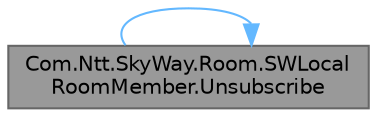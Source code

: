 digraph "Com.Ntt.SkyWay.Room.SWLocalRoomMember.Unsubscribe"
{
 // LATEX_PDF_SIZE
  bgcolor="transparent";
  edge [fontname=Helvetica,fontsize=10,labelfontname=Helvetica,labelfontsize=10];
  node [fontname=Helvetica,fontsize=10,shape=box,height=0.2,width=0.4];
  rankdir="RL";
  Node1 [id="Node000001",label="Com.Ntt.SkyWay.Room.SWLocal\lRoomMember.Unsubscribe",height=0.2,width=0.4,color="gray40", fillcolor="grey60", style="filled", fontcolor="black",tooltip="SWPublicationをUnsubscribeします。 SWRoom.onPublicationUnsubscribedHandlerが発火します。"];
  Node1 -> Node1 [id="edge1_Node000001_Node000001",dir="back",color="steelblue1",style="solid",tooltip=" "];
}
